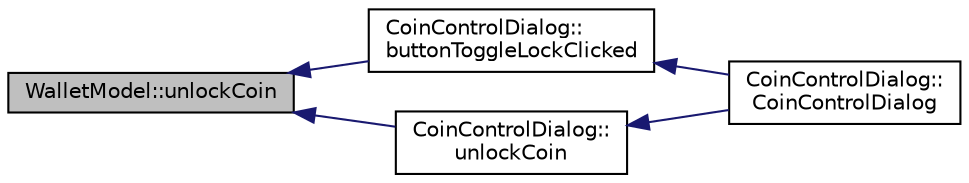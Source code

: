 digraph "WalletModel::unlockCoin"
{
  edge [fontname="Helvetica",fontsize="10",labelfontname="Helvetica",labelfontsize="10"];
  node [fontname="Helvetica",fontsize="10",shape=record];
  rankdir="LR";
  Node1433 [label="WalletModel::unlockCoin",height=0.2,width=0.4,color="black", fillcolor="grey75", style="filled", fontcolor="black"];
  Node1433 -> Node1434 [dir="back",color="midnightblue",fontsize="10",style="solid",fontname="Helvetica"];
  Node1434 [label="CoinControlDialog::\lbuttonToggleLockClicked",height=0.2,width=0.4,color="black", fillcolor="white", style="filled",URL="$class_coin_control_dialog.html#a6da2f01f4e266766a0be3609890b22f2"];
  Node1434 -> Node1435 [dir="back",color="midnightblue",fontsize="10",style="solid",fontname="Helvetica"];
  Node1435 [label="CoinControlDialog::\lCoinControlDialog",height=0.2,width=0.4,color="black", fillcolor="white", style="filled",URL="$class_coin_control_dialog.html#a8eafb58ed1c5668af9a4890704136671"];
  Node1433 -> Node1436 [dir="back",color="midnightblue",fontsize="10",style="solid",fontname="Helvetica"];
  Node1436 [label="CoinControlDialog::\lunlockCoin",height=0.2,width=0.4,color="black", fillcolor="white", style="filled",URL="$class_coin_control_dialog.html#a3097ebdc8972660aae30f49f2ccd1d8c"];
  Node1436 -> Node1435 [dir="back",color="midnightblue",fontsize="10",style="solid",fontname="Helvetica"];
}
